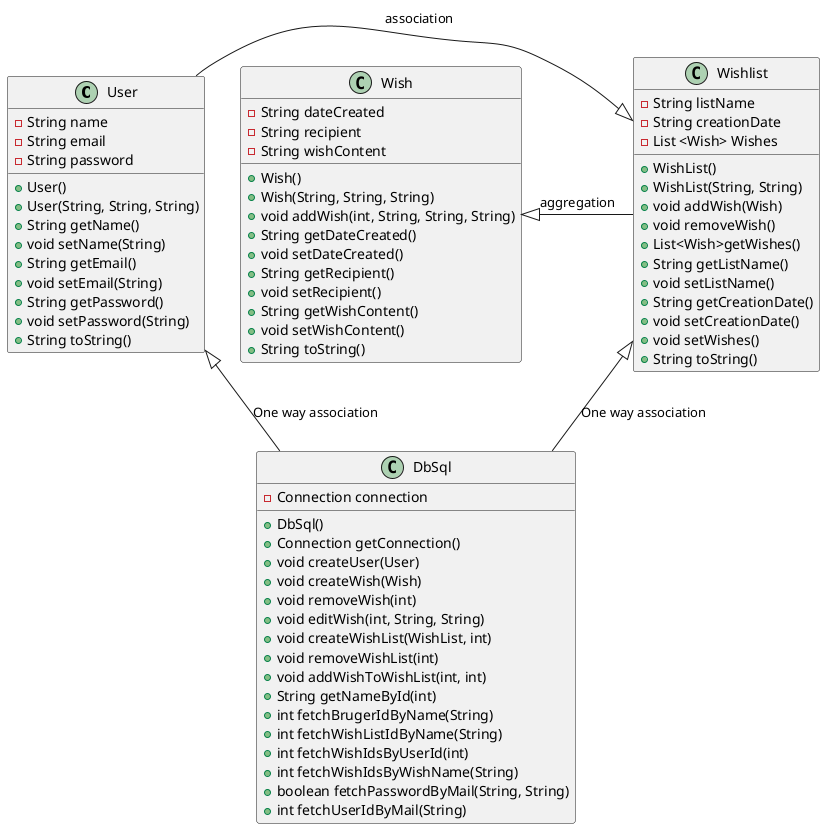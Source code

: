 @startuml
'https://plantuml.com/class-diagram

class User {
   - String name
   - String email
   - String password
   + User()
   + User(String, String, String)
   + String getName()
   + void setName(String)
   + String getEmail()
   + void setEmail(String)
   + String getPassword()
   + void setPassword(String)
   + String toString()
}

class Wish {
   - String dateCreated
   - String recipient
   - String wishContent
   + Wish()
   + Wish(String, String, String)
   + void addWish(int, String, String, String)
   + String getDateCreated()
   + void setDateCreated()
   + String getRecipient()
   + void setRecipient()
   + String getWishContent()
   + void setWishContent()
   + String toString()
}

class Wishlist {
    - String listName
    - String creationDate
    - List <Wish> Wishes
    + WishList()
    + WishList(String, String)
    + void addWish(Wish)
    + void removeWish()
    + List<Wish>getWishes()
    + String getListName()
    + void setListName()
    + String getCreationDate()
    + void setCreationDate()
    + void setWishes()
    + String toString()
}

class DbSql {
    - Connection connection
    + DbSql()
    + Connection getConnection()
    + void createUser(User)
    + void createWish(Wish)
    + void removeWish(int)
    + void editWish(int, String, String)
    + void createWishList(WishList, int)
    + void removeWishList(int)
    + void addWishToWishList(int, int)
    + String getNameById(int)
    + int fetchBrugerIdByName(String)
    + int fetchWishListIdByName(String)
    + int fetchWishIdsByUserId(int)
    + int fetchWishIdsByWishName(String)
    + boolean fetchPasswordByMail(String, String)
    + int fetchUserIdByMail(String)
}

Wishlist -left-|> Wish : aggregation
DbSql -up-|> Wishlist : One way association
DbSql -up-|> User : One way association
User -right-|> Wishlist : association

@enduml